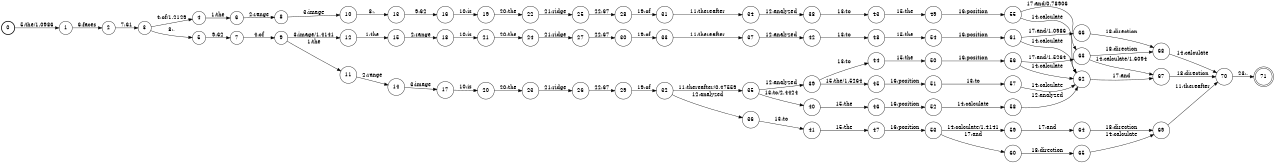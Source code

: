 digraph FST {
rankdir = LR;
size = "8.5,11";
label = "";
center = 1;
orientation = Portrait;
ranksep = "0.4";
nodesep = "0.25";
0 [label = "0", shape = circle, style = bold, fontsize = 14]
	0 -> 1 [label = "5:the/1.0986", fontsize = 14];
1 [label = "1", shape = circle, style = solid, fontsize = 14]
	1 -> 2 [label = "6:faces", fontsize = 14];
2 [label = "2", shape = circle, style = solid, fontsize = 14]
	2 -> 3 [label = "7:61", fontsize = 14];
3 [label = "3", shape = circle, style = solid, fontsize = 14]
	3 -> 4 [label = "4:of/1.2129", fontsize = 14];
	3 -> 5 [label = "8:,", fontsize = 14];
4 [label = "4", shape = circle, style = solid, fontsize = 14]
	4 -> 6 [label = "1:the", fontsize = 14];
5 [label = "5", shape = circle, style = solid, fontsize = 14]
	5 -> 7 [label = "9:62", fontsize = 14];
6 [label = "6", shape = circle, style = solid, fontsize = 14]
	6 -> 8 [label = "2:range", fontsize = 14];
7 [label = "7", shape = circle, style = solid, fontsize = 14]
	7 -> 9 [label = "4:of", fontsize = 14];
8 [label = "8", shape = circle, style = solid, fontsize = 14]
	8 -> 10 [label = "3:image", fontsize = 14];
9 [label = "9", shape = circle, style = solid, fontsize = 14]
	9 -> 12 [label = "3:image/1.4141", fontsize = 14];
	9 -> 11 [label = "1:the", fontsize = 14];
10 [label = "10", shape = circle, style = solid, fontsize = 14]
	10 -> 13 [label = "8:,", fontsize = 14];
11 [label = "11", shape = circle, style = solid, fontsize = 14]
	11 -> 14 [label = "2:range", fontsize = 14];
12 [label = "12", shape = circle, style = solid, fontsize = 14]
	12 -> 15 [label = "1:the", fontsize = 14];
13 [label = "13", shape = circle, style = solid, fontsize = 14]
	13 -> 16 [label = "9:62", fontsize = 14];
14 [label = "14", shape = circle, style = solid, fontsize = 14]
	14 -> 17 [label = "3:image", fontsize = 14];
15 [label = "15", shape = circle, style = solid, fontsize = 14]
	15 -> 18 [label = "2:range", fontsize = 14];
16 [label = "16", shape = circle, style = solid, fontsize = 14]
	16 -> 19 [label = "10:is", fontsize = 14];
17 [label = "17", shape = circle, style = solid, fontsize = 14]
	17 -> 20 [label = "10:is", fontsize = 14];
18 [label = "18", shape = circle, style = solid, fontsize = 14]
	18 -> 21 [label = "10:is", fontsize = 14];
19 [label = "19", shape = circle, style = solid, fontsize = 14]
	19 -> 22 [label = "20:the", fontsize = 14];
20 [label = "20", shape = circle, style = solid, fontsize = 14]
	20 -> 23 [label = "20:the", fontsize = 14];
21 [label = "21", shape = circle, style = solid, fontsize = 14]
	21 -> 24 [label = "20:the", fontsize = 14];
22 [label = "22", shape = circle, style = solid, fontsize = 14]
	22 -> 25 [label = "21:ridge", fontsize = 14];
23 [label = "23", shape = circle, style = solid, fontsize = 14]
	23 -> 26 [label = "21:ridge", fontsize = 14];
24 [label = "24", shape = circle, style = solid, fontsize = 14]
	24 -> 27 [label = "21:ridge", fontsize = 14];
25 [label = "25", shape = circle, style = solid, fontsize = 14]
	25 -> 28 [label = "22:67", fontsize = 14];
26 [label = "26", shape = circle, style = solid, fontsize = 14]
	26 -> 29 [label = "22:67", fontsize = 14];
27 [label = "27", shape = circle, style = solid, fontsize = 14]
	27 -> 30 [label = "22:67", fontsize = 14];
28 [label = "28", shape = circle, style = solid, fontsize = 14]
	28 -> 31 [label = "19:of", fontsize = 14];
29 [label = "29", shape = circle, style = solid, fontsize = 14]
	29 -> 32 [label = "19:of", fontsize = 14];
30 [label = "30", shape = circle, style = solid, fontsize = 14]
	30 -> 33 [label = "19:of", fontsize = 14];
31 [label = "31", shape = circle, style = solid, fontsize = 14]
	31 -> 34 [label = "11:thereafter", fontsize = 14];
32 [label = "32", shape = circle, style = solid, fontsize = 14]
	32 -> 35 [label = "11:thereafter/0.47559", fontsize = 14];
	32 -> 36 [label = "12:analyzed", fontsize = 14];
33 [label = "33", shape = circle, style = solid, fontsize = 14]
	33 -> 37 [label = "11:thereafter", fontsize = 14];
34 [label = "34", shape = circle, style = solid, fontsize = 14]
	34 -> 38 [label = "12:analyzed", fontsize = 14];
35 [label = "35", shape = circle, style = solid, fontsize = 14]
	35 -> 39 [label = "12:analyzed", fontsize = 14];
	35 -> 40 [label = "13:to/2.4424", fontsize = 14];
36 [label = "36", shape = circle, style = solid, fontsize = 14]
	36 -> 41 [label = "13:to", fontsize = 14];
37 [label = "37", shape = circle, style = solid, fontsize = 14]
	37 -> 42 [label = "12:analyzed", fontsize = 14];
38 [label = "38", shape = circle, style = solid, fontsize = 14]
	38 -> 43 [label = "13:to", fontsize = 14];
39 [label = "39", shape = circle, style = solid, fontsize = 14]
	39 -> 45 [label = "15:the/1.5264", fontsize = 14];
	39 -> 44 [label = "13:to", fontsize = 14];
40 [label = "40", shape = circle, style = solid, fontsize = 14]
	40 -> 46 [label = "15:the", fontsize = 14];
41 [label = "41", shape = circle, style = solid, fontsize = 14]
	41 -> 47 [label = "15:the", fontsize = 14];
42 [label = "42", shape = circle, style = solid, fontsize = 14]
	42 -> 48 [label = "13:to", fontsize = 14];
43 [label = "43", shape = circle, style = solid, fontsize = 14]
	43 -> 49 [label = "15:the", fontsize = 14];
44 [label = "44", shape = circle, style = solid, fontsize = 14]
	44 -> 50 [label = "15:the", fontsize = 14];
45 [label = "45", shape = circle, style = solid, fontsize = 14]
	45 -> 51 [label = "16:position", fontsize = 14];
46 [label = "46", shape = circle, style = solid, fontsize = 14]
	46 -> 52 [label = "16:position", fontsize = 14];
47 [label = "47", shape = circle, style = solid, fontsize = 14]
	47 -> 53 [label = "16:position", fontsize = 14];
48 [label = "48", shape = circle, style = solid, fontsize = 14]
	48 -> 54 [label = "15:the", fontsize = 14];
49 [label = "49", shape = circle, style = solid, fontsize = 14]
	49 -> 55 [label = "16:position", fontsize = 14];
50 [label = "50", shape = circle, style = solid, fontsize = 14]
	50 -> 56 [label = "16:position", fontsize = 14];
51 [label = "51", shape = circle, style = solid, fontsize = 14]
	51 -> 57 [label = "13:to", fontsize = 14];
52 [label = "52", shape = circle, style = solid, fontsize = 14]
	52 -> 58 [label = "14:calculate", fontsize = 14];
53 [label = "53", shape = circle, style = solid, fontsize = 14]
	53 -> 59 [label = "14:calculate/1.4141", fontsize = 14];
	53 -> 60 [label = "17:and", fontsize = 14];
54 [label = "54", shape = circle, style = solid, fontsize = 14]
	54 -> 61 [label = "16:position", fontsize = 14];
55 [label = "55", shape = circle, style = solid, fontsize = 14]
	55 -> 62 [label = "14:calculate", fontsize = 14];
	55 -> 63 [label = "17:and/0.78906", fontsize = 14];
56 [label = "56", shape = circle, style = solid, fontsize = 14]
	56 -> 62 [label = "14:calculate", fontsize = 14];
	56 -> 63 [label = "17:and/1.5264", fontsize = 14];
57 [label = "57", shape = circle, style = solid, fontsize = 14]
	57 -> 62 [label = "14:calculate", fontsize = 14];
58 [label = "58", shape = circle, style = solid, fontsize = 14]
	58 -> 62 [label = "12:analyzed", fontsize = 14];
59 [label = "59", shape = circle, style = solid, fontsize = 14]
	59 -> 64 [label = "17:and", fontsize = 14];
60 [label = "60", shape = circle, style = solid, fontsize = 14]
	60 -> 65 [label = "18:direction", fontsize = 14];
61 [label = "61", shape = circle, style = solid, fontsize = 14]
	61 -> 62 [label = "14:calculate", fontsize = 14];
	61 -> 66 [label = "17:and/1.0986", fontsize = 14];
62 [label = "62", shape = circle, style = solid, fontsize = 14]
	62 -> 67 [label = "17:and", fontsize = 14];
63 [label = "63", shape = circle, style = solid, fontsize = 14]
	63 -> 67 [label = "14:calculate/1.6094", fontsize = 14];
	63 -> 68 [label = "18:direction", fontsize = 14];
64 [label = "64", shape = circle, style = solid, fontsize = 14]
	64 -> 69 [label = "18:direction", fontsize = 14];
65 [label = "65", shape = circle, style = solid, fontsize = 14]
	65 -> 69 [label = "14:calculate", fontsize = 14];
66 [label = "66", shape = circle, style = solid, fontsize = 14]
	66 -> 68 [label = "18:direction", fontsize = 14];
67 [label = "67", shape = circle, style = solid, fontsize = 14]
	67 -> 70 [label = "18:direction", fontsize = 14];
68 [label = "68", shape = circle, style = solid, fontsize = 14]
	68 -> 70 [label = "14:calculate", fontsize = 14];
69 [label = "69", shape = circle, style = solid, fontsize = 14]
	69 -> 70 [label = "11:thereafter", fontsize = 14];
70 [label = "70", shape = circle, style = solid, fontsize = 14]
	70 -> 71 [label = "23:.", fontsize = 14];
71 [label = "71", shape = doublecircle, style = solid, fontsize = 14]
}
